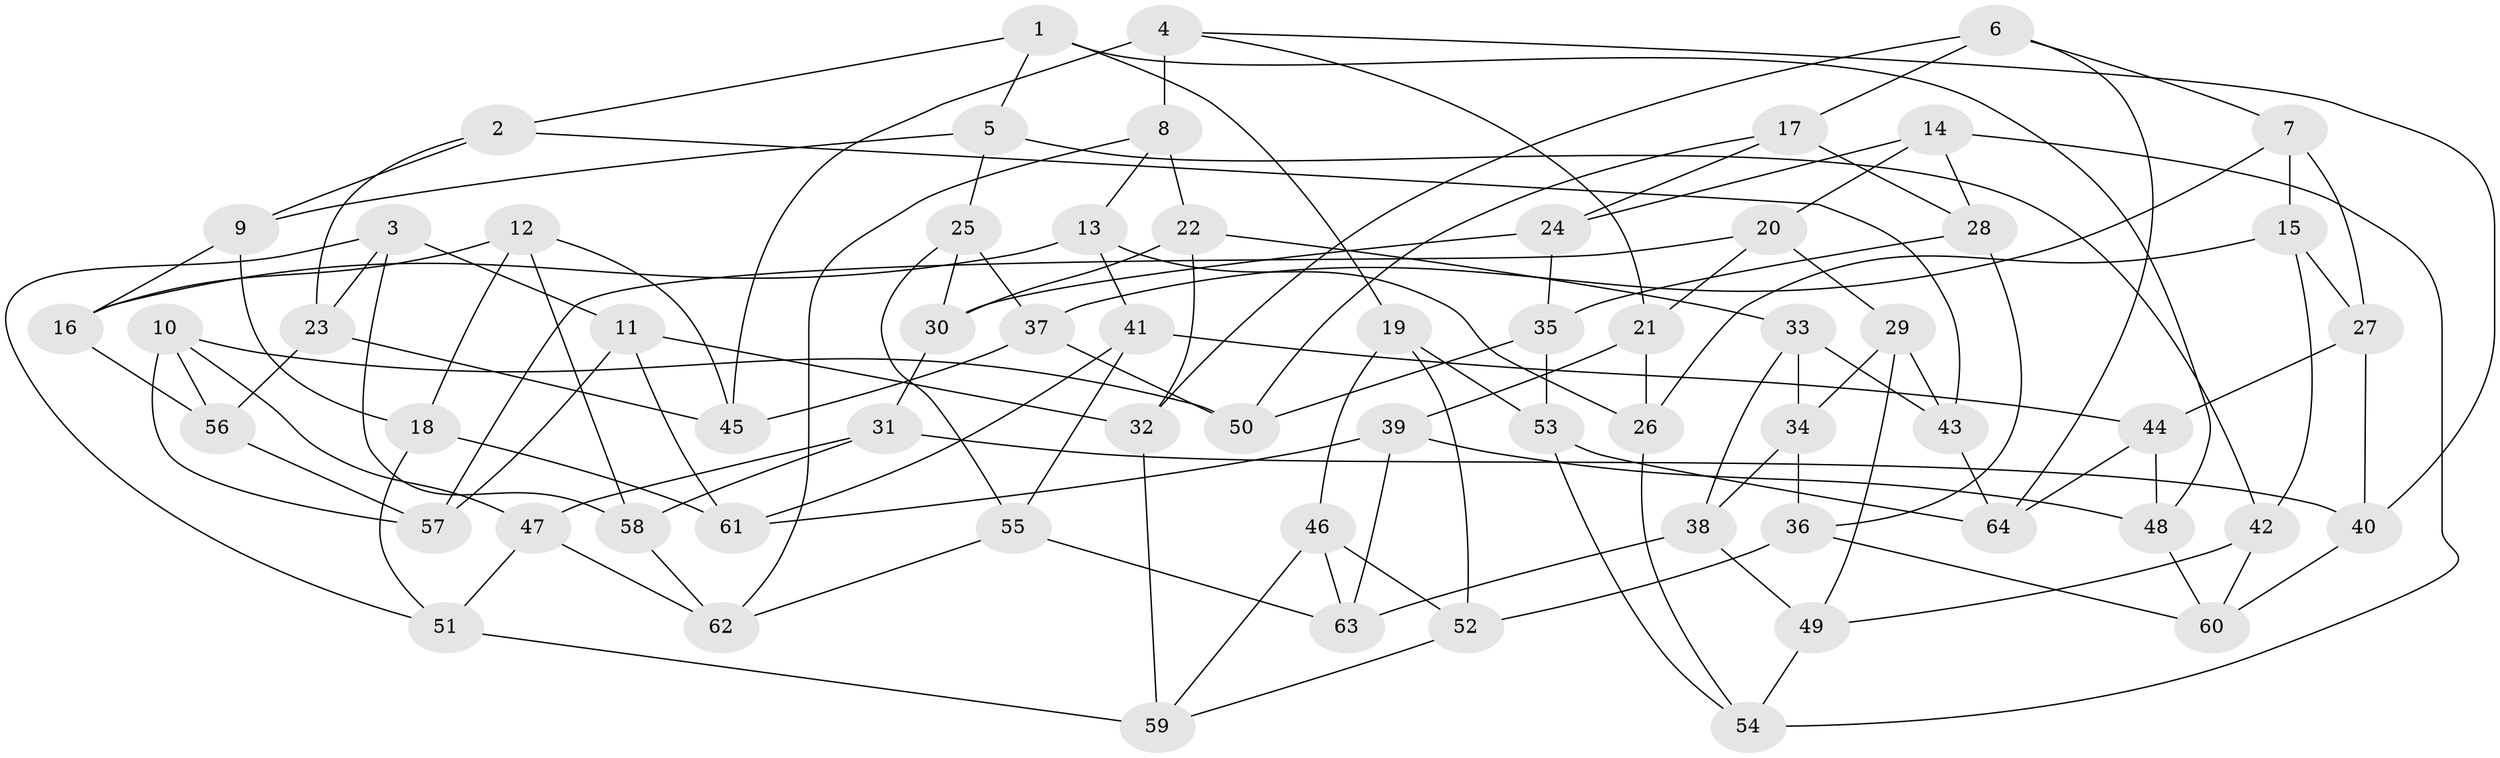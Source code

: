 // Generated by graph-tools (version 1.1) at 2025/57/03/09/25 04:57:10]
// undirected, 64 vertices, 128 edges
graph export_dot {
graph [start="1"]
  node [color=gray90,style=filled];
  1;
  2;
  3;
  4;
  5;
  6;
  7;
  8;
  9;
  10;
  11;
  12;
  13;
  14;
  15;
  16;
  17;
  18;
  19;
  20;
  21;
  22;
  23;
  24;
  25;
  26;
  27;
  28;
  29;
  30;
  31;
  32;
  33;
  34;
  35;
  36;
  37;
  38;
  39;
  40;
  41;
  42;
  43;
  44;
  45;
  46;
  47;
  48;
  49;
  50;
  51;
  52;
  53;
  54;
  55;
  56;
  57;
  58;
  59;
  60;
  61;
  62;
  63;
  64;
  1 -- 2;
  1 -- 48;
  1 -- 5;
  1 -- 19;
  2 -- 43;
  2 -- 9;
  2 -- 23;
  3 -- 11;
  3 -- 51;
  3 -- 23;
  3 -- 58;
  4 -- 45;
  4 -- 21;
  4 -- 40;
  4 -- 8;
  5 -- 9;
  5 -- 25;
  5 -- 42;
  6 -- 17;
  6 -- 7;
  6 -- 32;
  6 -- 64;
  7 -- 37;
  7 -- 15;
  7 -- 27;
  8 -- 13;
  8 -- 62;
  8 -- 22;
  9 -- 16;
  9 -- 18;
  10 -- 57;
  10 -- 50;
  10 -- 56;
  10 -- 47;
  11 -- 57;
  11 -- 61;
  11 -- 32;
  12 -- 16;
  12 -- 18;
  12 -- 58;
  12 -- 45;
  13 -- 41;
  13 -- 26;
  13 -- 16;
  14 -- 24;
  14 -- 20;
  14 -- 28;
  14 -- 54;
  15 -- 26;
  15 -- 27;
  15 -- 42;
  16 -- 56;
  17 -- 28;
  17 -- 50;
  17 -- 24;
  18 -- 51;
  18 -- 61;
  19 -- 52;
  19 -- 53;
  19 -- 46;
  20 -- 57;
  20 -- 29;
  20 -- 21;
  21 -- 39;
  21 -- 26;
  22 -- 30;
  22 -- 33;
  22 -- 32;
  23 -- 56;
  23 -- 45;
  24 -- 30;
  24 -- 35;
  25 -- 37;
  25 -- 55;
  25 -- 30;
  26 -- 54;
  27 -- 44;
  27 -- 40;
  28 -- 35;
  28 -- 36;
  29 -- 49;
  29 -- 34;
  29 -- 43;
  30 -- 31;
  31 -- 47;
  31 -- 40;
  31 -- 58;
  32 -- 59;
  33 -- 43;
  33 -- 38;
  33 -- 34;
  34 -- 38;
  34 -- 36;
  35 -- 53;
  35 -- 50;
  36 -- 52;
  36 -- 60;
  37 -- 45;
  37 -- 50;
  38 -- 63;
  38 -- 49;
  39 -- 61;
  39 -- 48;
  39 -- 63;
  40 -- 60;
  41 -- 61;
  41 -- 44;
  41 -- 55;
  42 -- 49;
  42 -- 60;
  43 -- 64;
  44 -- 48;
  44 -- 64;
  46 -- 63;
  46 -- 52;
  46 -- 59;
  47 -- 51;
  47 -- 62;
  48 -- 60;
  49 -- 54;
  51 -- 59;
  52 -- 59;
  53 -- 54;
  53 -- 64;
  55 -- 63;
  55 -- 62;
  56 -- 57;
  58 -- 62;
}
